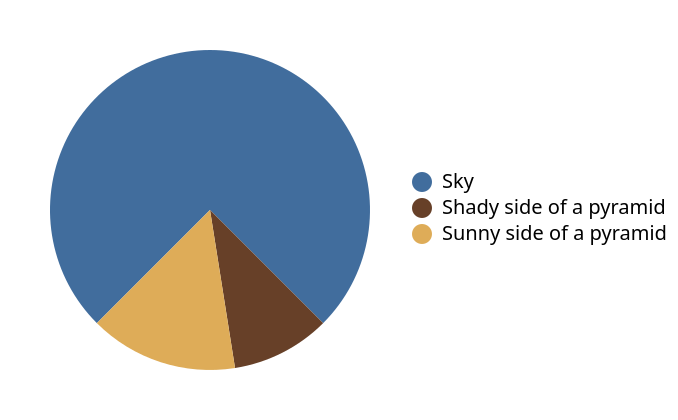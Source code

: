 {
  "$schema": "https://vega.github.io/schema/vega-lite/v5.json",
  "description": "Reproducing http://robslink.com/SAS/democd91/pyramid_pie.htm",
  "data": {
    "values": [
      { "category": "Sky", "value": 75, "order": 3 },
      { "category": "Shady side of a pyramid", "value": 10, "order": 1 },
      { "category": "Sunny side of a pyramid", "value": 15, "order": 2 }
    ]
  },
  "mark": { "type": "arc", "outerRadius": 80 },
  "encoding": {
    "theta": {
      "field": "value",
      "type": "quantitative",
      "scale": { "range": [2.35619449, 8.639379797] },
      "stack": true
    },
    "color": {
      "field": "category",
      "type": "nominal",
      "scale": {
        "domain": ["Sky", "Shady side of a pyramid", "Sunny side of a pyramid"],
        "range": ["#416D9D", "#674028", "#DEAC58"]
      },
      "legend": {
        "orient": "none",
        "title": null,
        "columns": 1,
        "legendX": 200,
        "legendY": 80
      }
    },
    "order": {
      "field": "order"
    }
  }
}
